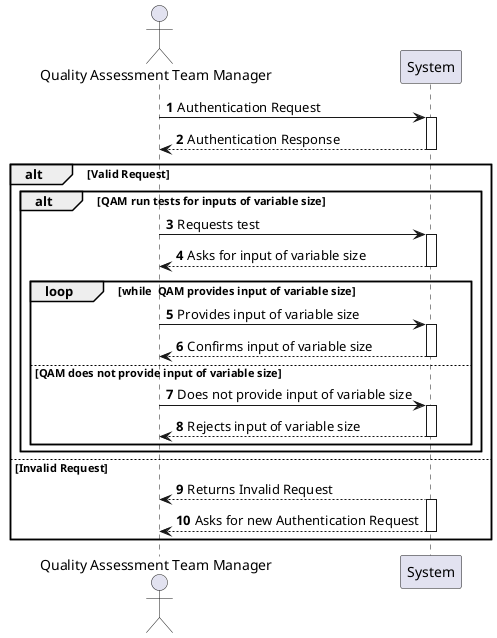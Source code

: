 @startuml
'https://plantuml.com/sequence-diagram
actor "Quality Assessment Team Manager" as QAM
autonumber

QAM -> System: Authentication Request
activate System
System --> QAM: Authentication Response
deactivate System
alt Valid Request
    alt QAM run tests for inputs of variable size
        QAM -> System: Requests test
            activate System
            System --> QAM: Asks for input of variable size
            deactivate System
        loop while  QAM provides input of variable size
            QAM -> System: Provides input of variable size
            activate System
            System --> QAM: Confirms input of variable size
            deactivate System
        else QAM does not provide input of variable size
            QAM -> System: Does not provide input of variable size
            activate System
            System --> QAM: Rejects input of variable size
            deactivate System
        end
    end
    else Invalid Request
        System --> QAM: Returns Invalid Request
        activate System
        System --> QAM: Asks for new Authentication Request
        deactivate System
end
@enduml